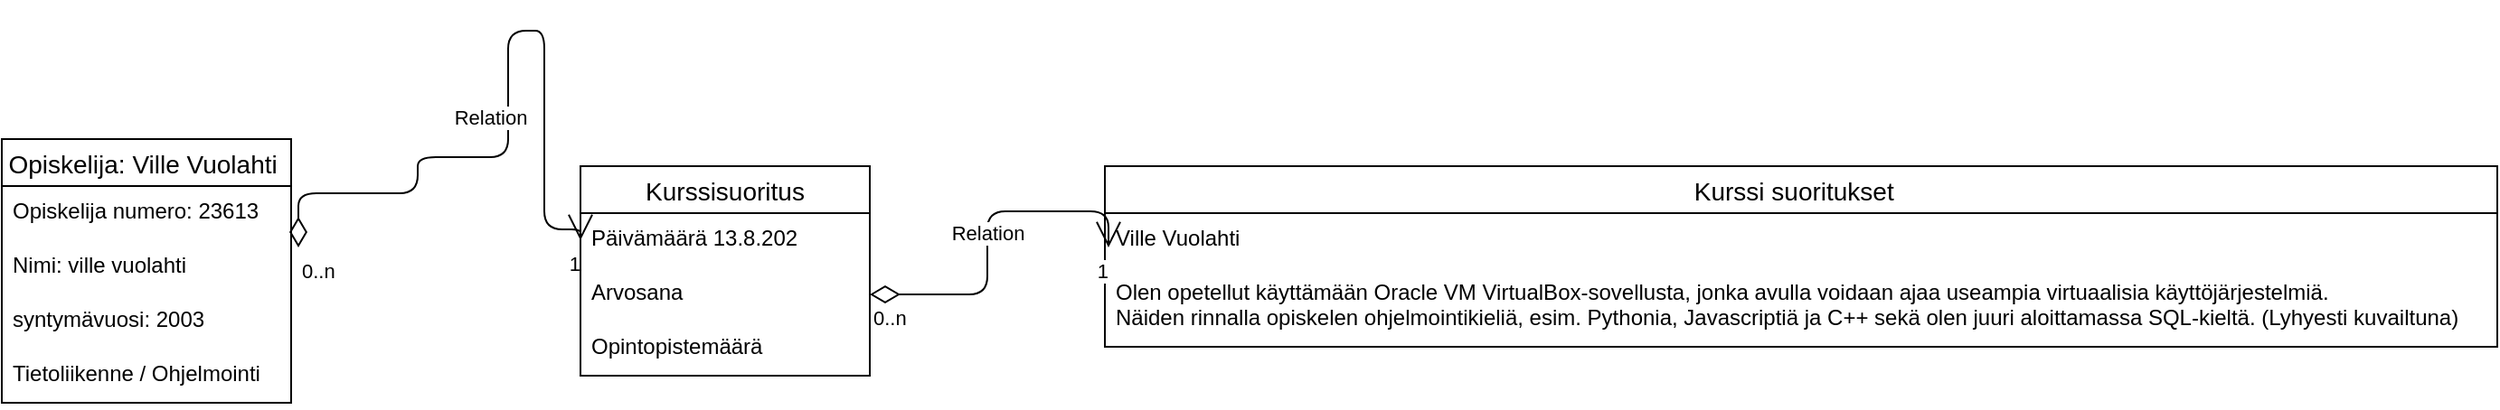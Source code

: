 <mxfile version="13.6.2" type="device"><diagram id="xjV8KDFQKtG4ICbQoQ5U" name="Page-1"><mxGraphModel dx="1422" dy="762" grid="1" gridSize="10" guides="1" tooltips="1" connect="1" arrows="1" fold="1" page="1" pageScale="1" pageWidth="827" pageHeight="1169" math="0" shadow="0"><root><mxCell id="0"/><mxCell id="1" parent="0"/><mxCell id="5lB_KOj0NTrvx90SKgth-10" value="Relation" style="endArrow=open;html=1;endSize=12;startArrow=diamondThin;startSize=14;startFill=0;edgeStyle=orthogonalEdgeStyle;entryX=0;entryY=0.5;entryDx=0;entryDy=0;" edge="1" parent="1" target="5lB_KOj0NTrvx90SKgth-25"><mxGeometry x="-0.038" y="10" relative="1" as="geometry"><mxPoint x="184" y="230" as="sourcePoint"/><mxPoint x="320" y="169" as="targetPoint"/><Array as="points"><mxPoint x="184" y="200"/><mxPoint x="250" y="200"/><mxPoint x="250" y="180"/><mxPoint x="300" y="180"/><mxPoint x="300" y="110"/><mxPoint x="320" y="110"/><mxPoint x="320" y="220"/><mxPoint x="340" y="220"/></Array><mxPoint as="offset"/></mxGeometry></mxCell><mxCell id="5lB_KOj0NTrvx90SKgth-11" value="0..n" style="edgeLabel;resizable=0;html=1;align=left;verticalAlign=top;" connectable="0" vertex="1" parent="5lB_KOj0NTrvx90SKgth-10"><mxGeometry x="-1" relative="1" as="geometry"/></mxCell><mxCell id="5lB_KOj0NTrvx90SKgth-12" value="1" style="edgeLabel;resizable=0;html=1;align=right;verticalAlign=top;" connectable="0" vertex="1" parent="5lB_KOj0NTrvx90SKgth-10"><mxGeometry x="1" relative="1" as="geometry"/></mxCell><mxCell id="5lB_KOj0NTrvx90SKgth-19" value="Opiskelija: Ville Vuolahti " style="swimlane;fontStyle=0;childLayout=stackLayout;horizontal=1;startSize=26;horizontalStack=0;resizeParent=1;resizeParentMax=0;resizeLast=0;collapsible=1;marginBottom=0;align=center;fontSize=14;" vertex="1" parent="1"><mxGeometry x="20" y="170" width="160" height="146" as="geometry"/></mxCell><mxCell id="5lB_KOj0NTrvx90SKgth-20" value="Opiskelija numero: 23613" style="text;strokeColor=none;fillColor=none;spacingLeft=4;spacingRight=4;overflow=hidden;rotatable=0;points=[[0,0.5],[1,0.5]];portConstraint=eastwest;fontSize=12;" vertex="1" parent="5lB_KOj0NTrvx90SKgth-19"><mxGeometry y="26" width="160" height="30" as="geometry"/></mxCell><mxCell id="5lB_KOj0NTrvx90SKgth-21" value="Nimi: ville vuolahti " style="text;strokeColor=none;fillColor=none;spacingLeft=4;spacingRight=4;overflow=hidden;rotatable=0;points=[[0,0.5],[1,0.5]];portConstraint=eastwest;fontSize=12;" vertex="1" parent="5lB_KOj0NTrvx90SKgth-19"><mxGeometry y="56" width="160" height="30" as="geometry"/></mxCell><mxCell id="5lB_KOj0NTrvx90SKgth-22" value="syntymävuosi: 2003 " style="text;strokeColor=none;fillColor=none;spacingLeft=4;spacingRight=4;overflow=hidden;rotatable=0;points=[[0,0.5],[1,0.5]];portConstraint=eastwest;fontSize=12;" vertex="1" parent="5lB_KOj0NTrvx90SKgth-19"><mxGeometry y="86" width="160" height="30" as="geometry"/></mxCell><mxCell id="5lB_KOj0NTrvx90SKgth-23" value="Tietoliikenne / Ohjelmointi " style="text;strokeColor=none;fillColor=none;spacingLeft=4;spacingRight=4;overflow=hidden;rotatable=0;points=[[0,0.5],[1,0.5]];portConstraint=eastwest;fontSize=12;" vertex="1" parent="5lB_KOj0NTrvx90SKgth-19"><mxGeometry y="116" width="160" height="30" as="geometry"/></mxCell><mxCell id="5lB_KOj0NTrvx90SKgth-24" value="Kurssisuoritus" style="swimlane;fontStyle=0;childLayout=stackLayout;horizontal=1;startSize=26;horizontalStack=0;resizeParent=1;resizeParentMax=0;resizeLast=0;collapsible=1;marginBottom=0;align=center;fontSize=14;" vertex="1" parent="1"><mxGeometry x="340" y="185" width="160" height="116" as="geometry"/></mxCell><mxCell id="5lB_KOj0NTrvx90SKgth-25" value="Päivämäärä 13.8.202" style="text;strokeColor=none;fillColor=none;spacingLeft=4;spacingRight=4;overflow=hidden;rotatable=0;points=[[0,0.5],[1,0.5]];portConstraint=eastwest;fontSize=12;" vertex="1" parent="5lB_KOj0NTrvx90SKgth-24"><mxGeometry y="26" width="160" height="30" as="geometry"/></mxCell><mxCell id="5lB_KOj0NTrvx90SKgth-26" value="Arvosana" style="text;strokeColor=none;fillColor=none;spacingLeft=4;spacingRight=4;overflow=hidden;rotatable=0;points=[[0,0.5],[1,0.5]];portConstraint=eastwest;fontSize=12;" vertex="1" parent="5lB_KOj0NTrvx90SKgth-24"><mxGeometry y="56" width="160" height="30" as="geometry"/></mxCell><mxCell id="5lB_KOj0NTrvx90SKgth-27" value="Opintopistemäärä" style="text;strokeColor=none;fillColor=none;spacingLeft=4;spacingRight=4;overflow=hidden;rotatable=0;points=[[0,0.5],[1,0.5]];portConstraint=eastwest;fontSize=12;" vertex="1" parent="5lB_KOj0NTrvx90SKgth-24"><mxGeometry y="86" width="160" height="30" as="geometry"/></mxCell><mxCell id="5lB_KOj0NTrvx90SKgth-28" value="Kurssi suoritukset  " style="swimlane;fontStyle=0;childLayout=stackLayout;horizontal=1;startSize=26;horizontalStack=0;resizeParent=1;resizeParentMax=0;resizeLast=0;collapsible=1;marginBottom=0;align=center;fontSize=14;" vertex="1" parent="1"><mxGeometry x="630" y="185" width="770" height="100" as="geometry"/></mxCell><mxCell id="5lB_KOj0NTrvx90SKgth-29" value="Ville Vuolahti " style="text;strokeColor=none;fillColor=none;spacingLeft=4;spacingRight=4;overflow=hidden;rotatable=0;points=[[0,0.5],[1,0.5]];portConstraint=eastwest;fontSize=12;" vertex="1" parent="5lB_KOj0NTrvx90SKgth-28"><mxGeometry y="26" width="770" height="30" as="geometry"/></mxCell><mxCell id="5lB_KOj0NTrvx90SKgth-30" value="Olen opetellut käyttämään Oracle VM VirtualBox-sovellusta, jonka avulla voidaan ajaa useampia virtuaalisia käyttöjärjestelmiä. &#10;Näiden rinnalla opiskelen ohjelmointikieliä, esim. Pythonia, Javascriptiä ja C++ sekä olen juuri aloittamassa SQL-kieltä. (Lyhyesti kuvailtuna)" style="text;strokeColor=none;fillColor=none;spacingLeft=4;spacingRight=4;overflow=hidden;rotatable=0;points=[[0,0.5],[1,0.5]];portConstraint=eastwest;fontSize=12;" vertex="1" parent="5lB_KOj0NTrvx90SKgth-28"><mxGeometry y="56" width="770" height="44" as="geometry"/></mxCell><mxCell id="5lB_KOj0NTrvx90SKgth-32" value="Relation" style="endArrow=open;html=1;endSize=12;startArrow=diamondThin;startSize=14;startFill=0;edgeStyle=orthogonalEdgeStyle;" edge="1" parent="1" source="5lB_KOj0NTrvx90SKgth-26"><mxGeometry relative="1" as="geometry"><mxPoint x="510" y="250" as="sourcePoint"/><mxPoint x="632" y="230" as="targetPoint"/><Array as="points"><mxPoint x="565" y="256"/><mxPoint x="565" y="210"/><mxPoint x="632" y="210"/></Array></mxGeometry></mxCell><mxCell id="5lB_KOj0NTrvx90SKgth-33" value="0..n" style="edgeLabel;resizable=0;html=1;align=left;verticalAlign=top;" connectable="0" vertex="1" parent="5lB_KOj0NTrvx90SKgth-32"><mxGeometry x="-1" relative="1" as="geometry"/></mxCell><mxCell id="5lB_KOj0NTrvx90SKgth-34" value="1" style="edgeLabel;resizable=0;html=1;align=right;verticalAlign=top;" connectable="0" vertex="1" parent="5lB_KOj0NTrvx90SKgth-32"><mxGeometry x="1" relative="1" as="geometry"/></mxCell></root></mxGraphModel></diagram></mxfile>
